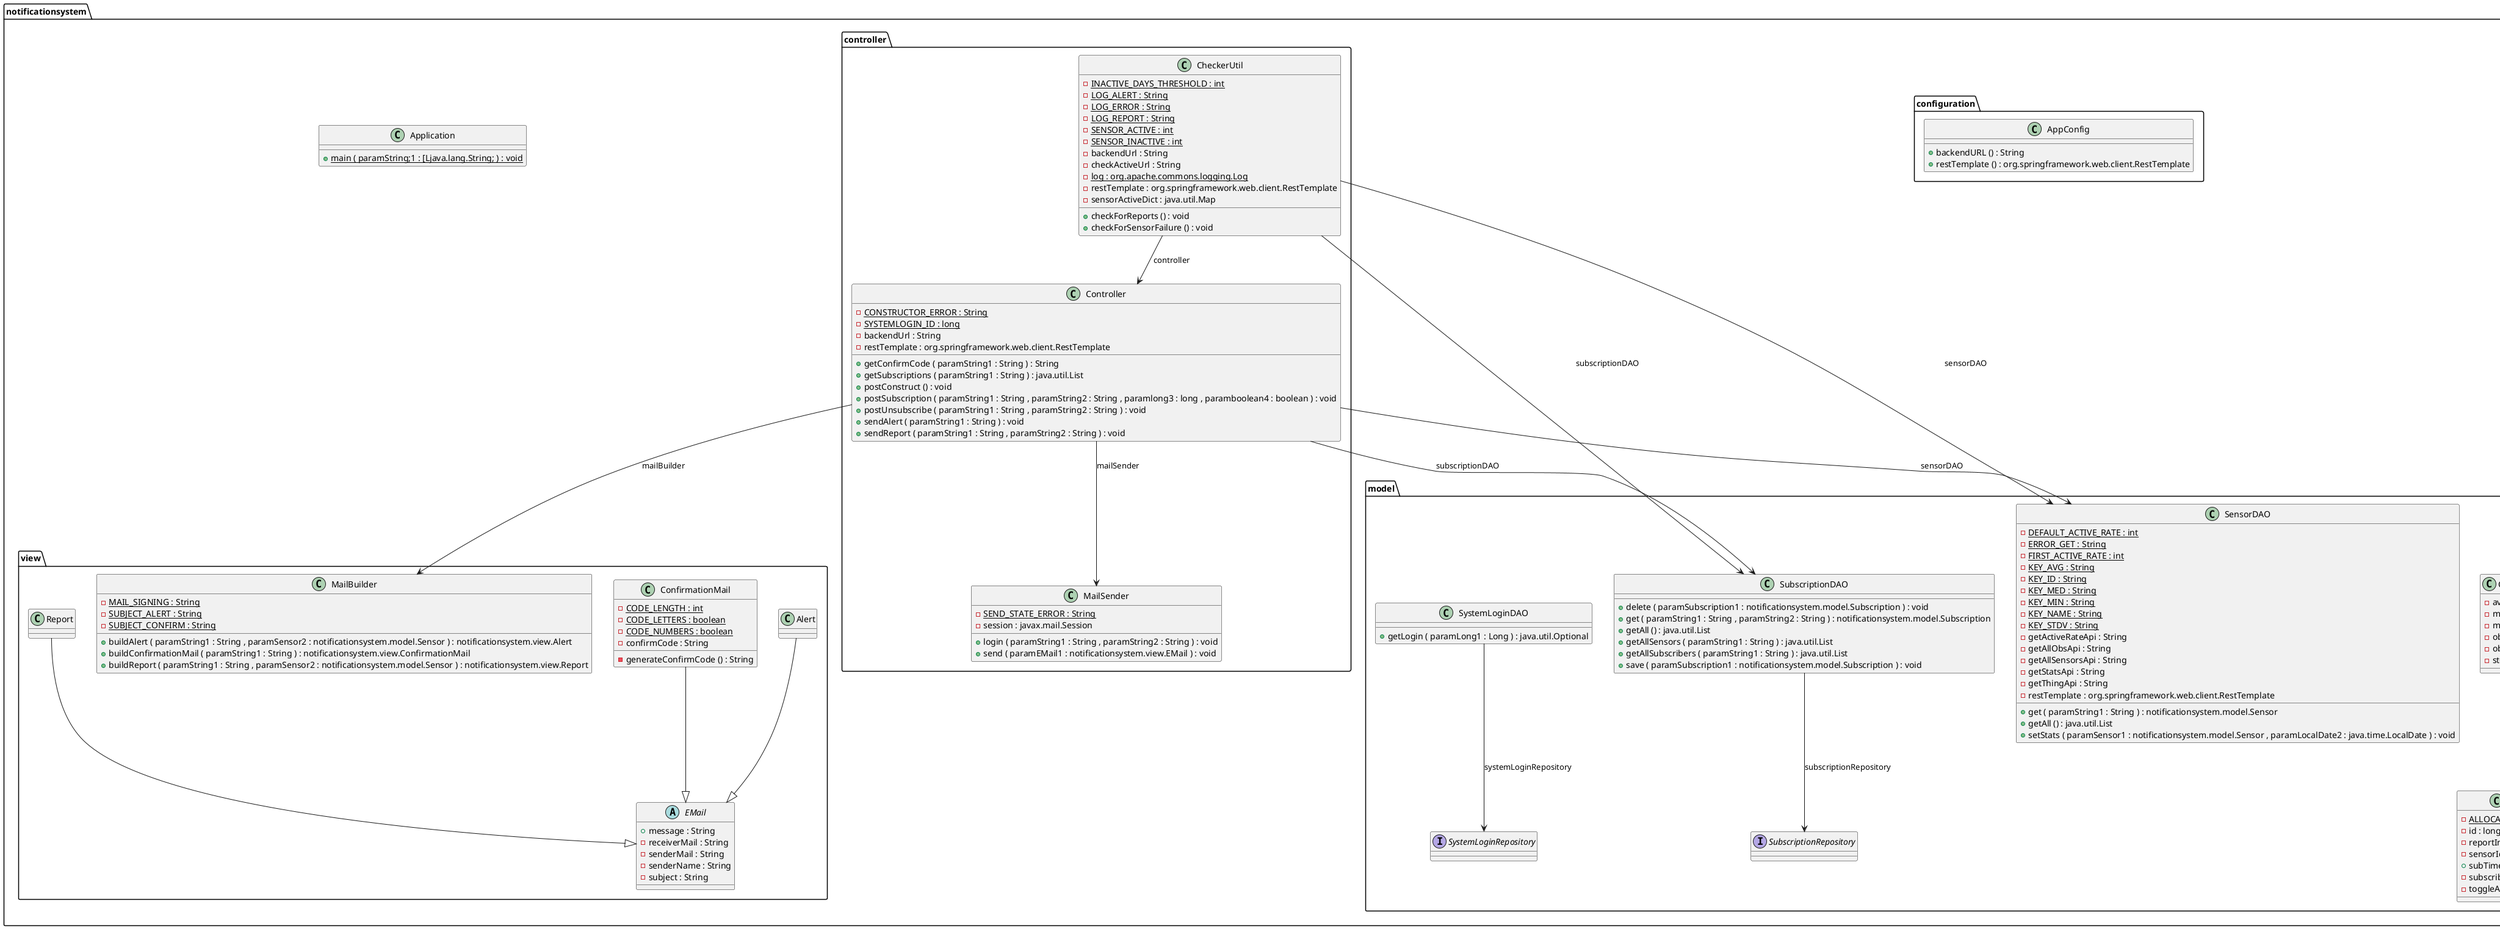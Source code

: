 @startuml

class notificationsystem.Application {
	{method}  {static} +main ( paramString;1 : [Ljava.lang.String; ) : void
}


class notificationsystem.configuration.AppConfig {
	{method} +backendURL () : String
	{method} +restTemplate () : org.springframework.web.client.RestTemplate
}


class notificationsystem.controller.CheckerUtil {
	{field} {static} -INACTIVE_DAYS_THRESHOLD : int
	{field} {static} -LOG_ALERT : String
	{field} {static} -LOG_ERROR : String
	{field} {static} -LOG_REPORT : String
	{field} {static} -SENSOR_ACTIVE : int
	{field} {static} -SENSOR_INACTIVE : int
	{field} -backendUrl : String
	{field} -checkActiveUrl : String
	{field} {static} -log : org.apache.commons.logging.Log
	{field} -restTemplate : org.springframework.web.client.RestTemplate
	{field} -sensorActiveDict : java.util.Map
	{method} +checkForReports () : void
	{method} +checkForSensorFailure () : void
}


class notificationsystem.controller.Controller {
	{field} {static} -CONSTRUCTOR_ERROR : String
	{field} {static} -SYSTEMLOGIN_ID : long
	{field} -backendUrl : String
	{field} -restTemplate : org.springframework.web.client.RestTemplate
	{method} +getConfirmCode ( paramString1 : String ) : String
	{method} +getSubscriptions ( paramString1 : String ) : java.util.List
	{method} +postConstruct () : void
	{method} +postSubscription ( paramString1 : String , paramString2 : String , paramlong3 : long , paramboolean4 : boolean ) : void
	{method} +postUnsubscribe ( paramString1 : String , paramString2 : String ) : void
	{method} +sendAlert ( paramString1 : String ) : void
	{method} +sendReport ( paramString1 : String , paramString2 : String ) : void
}


class notificationsystem.controller.MailSender {
	{field} {static} -SEND_STATE_ERROR : String
	{field} -session : javax.mail.Session
	{method} +login ( paramString1 : String , paramString2 : String ) : void
	{method} +send ( paramEMail1 : notificationsystem.view.EMail ) : void
}


class notificationsystem.model.ObservationStats {
	{field} -avg : double
	{field} -med : double
	{field} -min : double
	{field} -obsId : String
	{field} -obsName : String
	{field} -stdv : double
}


class notificationsystem.model.Sensor {
	{field} {static} -COORDINATES_IN_LOCATION : int
	{field} {static} -COORDINATES_KEY : String
	{field} +activeRate : double
	{field} ~description : String
	{field} +id : String
	{field} ~location : String
	{field} ~name : String
	{field} ~properties : String
	{field} +stats : java.util.LinkedList
}


class notificationsystem.model.SensorDAO {
	{field} {static} -DEFAULT_ACTIVE_RATE : int
	{field} {static} -ERROR_GET : String
	{field} {static} -FIRST_ACTIVE_RATE : int
	{field} {static} -KEY_AVG : String
	{field} {static} -KEY_ID : String
	{field} {static} -KEY_MED : String
	{field} {static} -KEY_MIN : String
	{field} {static} -KEY_NAME : String
	{field} {static} -KEY_STDV : String
	{field} -getActiveRateApi : String
	{field} -getAllObsApi : String
	{field} -getAllSensorsApi : String
	{field} -getStatsApi : String
	{field} -getThingApi : String
	{field} -restTemplate : org.springframework.web.client.RestTemplate
	{method} +get ( paramString1 : String ) : notificationsystem.model.Sensor
	{method} +getAll () : java.util.List
	{method} +setStats ( paramSensor1 : notificationsystem.model.Sensor , paramLocalDate2 : java.time.LocalDate ) : void
}


class notificationsystem.model.Subscription {
	{field} {static} -ALLOCATION_SIZE : int
	{field} -id : long
	{field} -reportInterval : long
	{field} -sensorId : String
	{field} +subTime : java.time.LocalDate
	{field} -subscriberAddress : String
	{field} -toggleAlert : boolean
}


class notificationsystem.model.SubscriptionDAO {
	{method} +delete ( paramSubscription1 : notificationsystem.model.Subscription ) : void
	{method} +get ( paramString1 : String , paramString2 : String ) : notificationsystem.model.Subscription
	{method} +getAll () : java.util.List
	{method} +getAllSensors ( paramString1 : String ) : java.util.List
	{method} +getAllSubscribers ( paramString1 : String ) : java.util.List
	{method} +save ( paramSubscription1 : notificationsystem.model.Subscription ) : void
}


interface notificationsystem.model.SubscriptionRepository {
}


class notificationsystem.model.SystemLogin {
	{field} -id : long
	{field} +password : String
	{field} +username : String
}


class notificationsystem.model.SystemLoginDAO {
	{method} +getLogin ( paramLong1 : Long ) : java.util.Optional
}


interface notificationsystem.model.SystemLoginRepository {
}


class notificationsystem.view.Alert {
}


class notificationsystem.view.ConfirmationMail {
	{field} {static} -CODE_LENGTH : int
	{field} {static} -CODE_LETTERS : boolean
	{field} {static} -CODE_NUMBERS : boolean
	{field} -confirmCode : String
	{method} -generateConfirmCode () : String
}


abstract class notificationsystem.view.EMail {
	{field} +message : String
	{field} -receiverMail : String
	{field} -senderMail : String
	{field} -senderName : String
	{field} -subject : String
}


class notificationsystem.view.MailBuilder {
	{field} {static} -MAIL_SIGNING : String
	{field} {static} -SUBJECT_ALERT : String
	{field} {static} -SUBJECT_CONFIRM : String
	{method} +buildAlert ( paramString1 : String , paramSensor2 : notificationsystem.model.Sensor ) : notificationsystem.view.Alert
	{method} +buildConfirmationMail ( paramString1 : String ) : notificationsystem.view.ConfirmationMail
	{method} +buildReport ( paramString1 : String , paramSensor2 : notificationsystem.model.Sensor ) : notificationsystem.view.Report
}


class notificationsystem.view.Report {
}




notificationsystem.controller.CheckerUtil -->  notificationsystem.controller.Controller : controller
notificationsystem.controller.CheckerUtil -->  notificationsystem.model.SensorDAO : sensorDAO
notificationsystem.controller.CheckerUtil -->  notificationsystem.model.SubscriptionDAO : subscriptionDAO
notificationsystem.controller.Controller -->  notificationsystem.controller.MailSender : mailSender
notificationsystem.controller.Controller -->  notificationsystem.model.SensorDAO : sensorDAO
notificationsystem.controller.Controller -->  notificationsystem.model.SubscriptionDAO : subscriptionDAO
notificationsystem.controller.Controller -->  notificationsystem.view.MailBuilder : mailBuilder
notificationsystem.model.SubscriptionDAO -->  notificationsystem.model.SubscriptionRepository : subscriptionRepository
notificationsystem.model.SystemLoginDAO -->  notificationsystem.model.SystemLoginRepository : systemLoginRepository
notificationsystem.view.Alert --|>  notificationsystem.view.EMail
notificationsystem.view.ConfirmationMail --|>  notificationsystem.view.EMail
notificationsystem.view.Report --|>  notificationsystem.view.EMail


@enduml